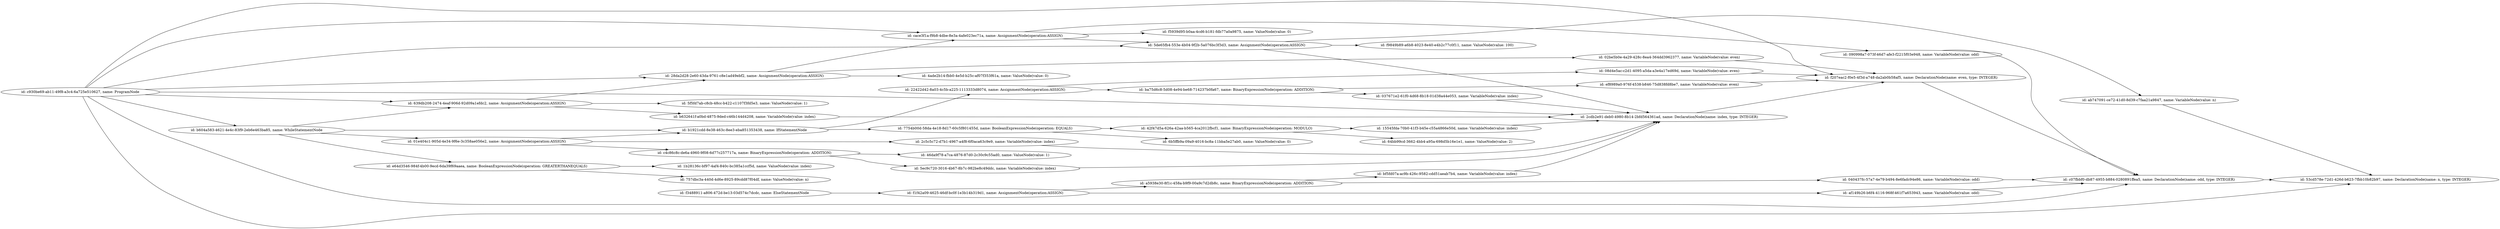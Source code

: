 digraph g {
	rankdir=LR
		"id: 2c5c5c72-d7b1-4967-a4f8-6f0aca63c9e9, name: VariableNode(value: index)" -> "id: 2cdb2e91-deb0-4980-8b14-2bfd564361ad, name: DeclarationNode(name: index, type: INTEGER)"
		"id: 090998a7-073f-46d7-afe3-f2215f03e948, name: VariableNode(value: odd)" -> "id: c07fbbf0-db87-4955-b884-0280891ffea5, name: DeclarationNode(name: odd, type: INTEGER)"
		"id: b632641f-a0bd-4875-9ded-c46b144d4208, name: VariableNode(value: index)" -> "id: 2cdb2e91-deb0-4980-8b14-2bfd564361ad, name: DeclarationNode(name: index, type: INTEGER)"
		"id: ba75d6c8-5d08-4e94-be68-714237b0fa67, name: BinaryExpressionNode(operation: ADDITION)" -> "id: 037671e2-61f0-4d68-8b18-01d38a44e053, name: VariableNode(value: index)"
		"id: ba75d6c8-5d08-4e94-be68-714237b0fa67, name: BinaryExpressionNode(operation: ADDITION)" -> "id: ef8989a0-976f-4538-b846-75d838fd8be7, name: VariableNode(value: even)"
		"id: 5de65fb4-553e-4b04-9f2b-5a076bc3f3d3, name: AssignmentNode(operation:ASSIGN)" -> "id: f9849b89-a6b8-4023-8e40-e4b2c77c0f11, name: ValueNode(value: 100)"
		"id: 5de65fb4-553e-4b04-9f2b-5a076bc3f3d3, name: AssignmentNode(operation:ASSIGN)" -> "id: ab747091-ce72-41d0-8d39-c7faa21a9847, name: VariableNode(value: n)"
		"id: 5de65fb4-553e-4b04-9f2b-5a076bc3f3d3, name: AssignmentNode(operation:ASSIGN)" -> "id: 2cdb2e91-deb0-4980-8b14-2bfd564361ad, name: DeclarationNode(name: index, type: INTEGER)"
		"id: f1f42a09-4625-46df-bc0f-1e3b14b319d1, name: AssignmentNode(operation:ASSIGN)" -> "id: af149b26-b6f4-4116-968f-461f7a653943, name: VariableNode(value: odd)"
		"id: f1f42a09-4625-46df-bc0f-1e3b14b319d1, name: AssignmentNode(operation:ASSIGN)" -> "id: a5938e30-8f1c-458a-b9f9-00a9c7d2db8c, name: BinaryExpressionNode(operation: ADDITION)"
		"id: bf5fd07a-ac9b-426c-9582-cdd51aeab7b4, name: VariableNode(value: index)" -> "id: 2cdb2e91-deb0-4980-8b14-2bfd564361ad, name: DeclarationNode(name: index, type: INTEGER)"
		"id: 01e404c1-905d-4e34-9f6e-3c358ae056e2, name: AssignmentNode(operation:ASSIGN)" -> "id: 2c5c5c72-d7b1-4967-a4f8-6f0aca63c9e9, name: VariableNode(value: index)"
		"id: 01e404c1-905d-4e34-9f6e-3c358ae056e2, name: AssignmentNode(operation:ASSIGN)" -> "id: b1921cdd-8e38-463c-8ee3-eba851353438, name: IfStatementNode"
		"id: 01e404c1-905d-4e34-9f6e-3c358ae056e2, name: AssignmentNode(operation:ASSIGN)" -> "id: c4c86c8c-de6a-4960-9f08-6d77c257717a, name: BinaryExpressionNode(operation: ADDITION)"
		"id: a5938e30-8f1c-458a-b9f9-00a9c7d2db8c, name: BinaryExpressionNode(operation: ADDITION)" -> "id: bf5fd07a-ac9b-426c-9582-cdd51aeab7b4, name: VariableNode(value: index)"
		"id: a5938e30-8f1c-458a-b9f9-00a9c7d2db8c, name: BinaryExpressionNode(operation: ADDITION)" -> "id: 040437fc-57a7-4e79-b494-8e6fadc94e86, name: VariableNode(value: odd)"
		"id: c930be69-ab11-49f8-a3c4-6a725e510627, name: ProgramNode" -> "id: 53cd578e-72d1-426d-b623-7fbb10b82b97, name: DeclarationNode(name: n, type: INTEGER)"
		"id: c930be69-ab11-49f8-a3c4-6a725e510627, name: ProgramNode" -> "id: c07fbbf0-db87-4955-b884-0280891ffea5, name: DeclarationNode(name: odd, type: INTEGER)"
		"id: c930be69-ab11-49f8-a3c4-6a725e510627, name: ProgramNode" -> "id: f207eac2-f0e5-4f3d-a748-da2ab0b58af5, name: DeclarationNode(name: even, type: INTEGER)"
		"id: c930be69-ab11-49f8-a3c4-6a725e510627, name: ProgramNode" -> "id: 28da2d28-2e60-43da-9761-c8e1ad49ebf2, name: AssignmentNode(operation:ASSIGN)"
		"id: c930be69-ab11-49f8-a3c4-6a725e510627, name: ProgramNode" -> "id: 5de65fb4-553e-4b04-9f2b-5a076bc3f3d3, name: AssignmentNode(operation:ASSIGN)"
		"id: c930be69-ab11-49f8-a3c4-6a725e510627, name: ProgramNode" -> "id: cace3f1a-f9b8-4dbe-8e3a-4afe023ec71a, name: AssignmentNode(operation:ASSIGN)"
		"id: c930be69-ab11-49f8-a3c4-6a725e510627, name: ProgramNode" -> "id: b604a583-4621-4e4c-83f9-2eb6e463ba85, name: WhileStatementNode"
		"id: c930be69-ab11-49f8-a3c4-6a725e510627, name: ProgramNode" -> "id: 2cdb2e91-deb0-4980-8b14-2bfd564361ad, name: DeclarationNode(name: index, type: INTEGER)"
		"id: c930be69-ab11-49f8-a3c4-6a725e510627, name: ProgramNode" -> "id: 639db208-2474-4eaf-906d-92d09a1efdc2, name: AssignmentNode(operation:ASSIGN)"
		"id: c07fbbf0-db87-4955-b884-0280891ffea5, name: DeclarationNode(name: odd, type: INTEGER)" -> "id: 53cd578e-72d1-426d-b623-7fbb10b82b97, name: DeclarationNode(name: n, type: INTEGER)"
		"id: f3488911-a806-472d-be13-03d574c7dcdc, name: ElseStatementNode" -> "id: f1f42a09-4625-46df-bc0f-1e3b14b319d1, name: AssignmentNode(operation:ASSIGN)"
		"id: f207eac2-f0e5-4f3d-a748-da2ab0b58af5, name: DeclarationNode(name: even, type: INTEGER)" -> "id: c07fbbf0-db87-4955-b884-0280891ffea5, name: DeclarationNode(name: odd, type: INTEGER)"
		"id: b1921cdd-8e38-463c-8ee3-eba851353438, name: IfStatementNode" -> "id: 22422d42-8a03-4c5b-a225-1113333d8074, name: AssignmentNode(operation:ASSIGN)"
		"id: b1921cdd-8e38-463c-8ee3-eba851353438, name: IfStatementNode" -> "id: 7754b00d-58da-4e18-8d17-60c5f801455d, name: BooleanExpressionNode(operation: EQUALS)"
		"id: af149b26-b6f4-4116-968f-461f7a653943, name: VariableNode(value: odd)" -> "id: c07fbbf0-db87-4955-b884-0280891ffea5, name: DeclarationNode(name: odd, type: INTEGER)"
		"id: 7754b00d-58da-4e18-8d17-60c5f801455d, name: BooleanExpressionNode(operation: EQUALS)" -> "id: 6b5ffb9a-09a9-4016-bc8a-11bba5e27ab0, name: ValueNode(value: 0)"
		"id: 7754b00d-58da-4e18-8d17-60c5f801455d, name: BooleanExpressionNode(operation: EQUALS)" -> "id: 42f47d5a-626a-42aa-b565-4ca2012fbcf1, name: BinaryExpressionNode(operation: MODULO)"
		"id: e64d3546-984f-4b00-9ecd-6da39f69aaea, name: BooleanExpressionNode(operation: GREATERTHANEQUALS)" -> "id: 757dbc3a-440d-4d6e-8925-89cdd87f04df, name: ValueNode(value: n)"
		"id: e64d3546-984f-4b00-9ecd-6da39f69aaea, name: BooleanExpressionNode(operation: GREATERTHANEQUALS)" -> "id: 1b28136c-bf97-4af4-840c-bc385a1ccf5d, name: ValueNode(value: index)"
		"id: 037671e2-61f0-4d68-8b18-01d38a44e053, name: VariableNode(value: index)" -> "id: 2cdb2e91-deb0-4980-8b14-2bfd564361ad, name: DeclarationNode(name: index, type: INTEGER)"
		"id: 02be5b0e-4a29-428c-8ea4-364dd3962377, name: VariableNode(value: even)" -> "id: f207eac2-f0e5-4f3d-a748-da2ab0b58af5, name: DeclarationNode(name: even, type: INTEGER)"
		"id: 08d4e5ac-c2d1-4095-a5da-a3e4a17ed69d, name: VariableNode(value: even)" -> "id: f207eac2-f0e5-4f3d-a748-da2ab0b58af5, name: DeclarationNode(name: even, type: INTEGER)"
		"id: ab747091-ce72-41d0-8d39-c7faa21a9847, name: VariableNode(value: n)" -> "id: 53cd578e-72d1-426d-b623-7fbb10b82b97, name: DeclarationNode(name: n, type: INTEGER)"
		"id: b604a583-4621-4e4c-83f9-2eb6e463ba85, name: WhileStatementNode" -> "id: b1921cdd-8e38-463c-8ee3-eba851353438, name: IfStatementNode"
		"id: b604a583-4621-4e4c-83f9-2eb6e463ba85, name: WhileStatementNode" -> "id: 01e404c1-905d-4e34-9f6e-3c358ae056e2, name: AssignmentNode(operation:ASSIGN)"
		"id: b604a583-4621-4e4c-83f9-2eb6e463ba85, name: WhileStatementNode" -> "id: 639db208-2474-4eaf-906d-92d09a1efdc2, name: AssignmentNode(operation:ASSIGN)"
		"id: b604a583-4621-4e4c-83f9-2eb6e463ba85, name: WhileStatementNode" -> "id: e64d3546-984f-4b00-9ecd-6da39f69aaea, name: BooleanExpressionNode(operation: GREATERTHANEQUALS)"
		"id: 15545fda-70b0-41f3-b45e-c55a4866e50d, name: VariableNode(value: index)" -> "id: 2cdb2e91-deb0-4980-8b14-2bfd564361ad, name: DeclarationNode(name: index, type: INTEGER)"
		"id: 2cdb2e91-deb0-4980-8b14-2bfd564361ad, name: DeclarationNode(name: index, type: INTEGER)" -> "id: f207eac2-f0e5-4f3d-a748-da2ab0b58af5, name: DeclarationNode(name: even, type: INTEGER)"
		"id: 42f47d5a-626a-42aa-b565-4ca2012fbcf1, name: BinaryExpressionNode(operation: MODULO)" -> "id: 64bb99cd-3662-4bb4-a95a-698d5b16e1e1, name: ValueNode(value: 2)"
		"id: 42f47d5a-626a-42aa-b565-4ca2012fbcf1, name: BinaryExpressionNode(operation: MODULO)" -> "id: 15545fda-70b0-41f3-b45e-c55a4866e50d, name: VariableNode(value: index)"
		"id: 5ec9c720-3016-4b67-8b7c-982be8c49ddc, name: VariableNode(value: index)" -> "id: 2cdb2e91-deb0-4980-8b14-2bfd564361ad, name: DeclarationNode(name: index, type: INTEGER)"
		"id: c4c86c8c-de6a-4960-9f08-6d77c257717a, name: BinaryExpressionNode(operation: ADDITION)" -> "id: 46da9f78-a7ca-4876-87d0-2c30c9c55ad0, name: ValueNode(value: 1)"
		"id: c4c86c8c-de6a-4960-9f08-6d77c257717a, name: BinaryExpressionNode(operation: ADDITION)" -> "id: 5ec9c720-3016-4b67-8b7c-982be8c49ddc, name: VariableNode(value: index)"
		"id: 22422d42-8a03-4c5b-a225-1113333d8074, name: AssignmentNode(operation:ASSIGN)" -> "id: 08d4e5ac-c2d1-4095-a5da-a3e4a17ed69d, name: VariableNode(value: even)"
		"id: 22422d42-8a03-4c5b-a225-1113333d8074, name: AssignmentNode(operation:ASSIGN)" -> "id: ba75d6c8-5d08-4e94-be68-714237b0fa67, name: BinaryExpressionNode(operation: ADDITION)"
		"id: 28da2d28-2e60-43da-9761-c8e1ad49ebf2, name: AssignmentNode(operation:ASSIGN)" -> "id: 02be5b0e-4a29-428c-8ea4-364dd3962377, name: VariableNode(value: even)"
		"id: 28da2d28-2e60-43da-9761-c8e1ad49ebf2, name: AssignmentNode(operation:ASSIGN)" -> "id: cace3f1a-f9b8-4dbe-8e3a-4afe023ec71a, name: AssignmentNode(operation:ASSIGN)"
		"id: 28da2d28-2e60-43da-9761-c8e1ad49ebf2, name: AssignmentNode(operation:ASSIGN)" -> "id: 4ade2b14-fbb0-4e5d-b25c-af07f353f61a, name: ValueNode(value: 0)"
		"id: ef8989a0-976f-4538-b846-75d838fd8be7, name: VariableNode(value: even)" -> "id: f207eac2-f0e5-4f3d-a748-da2ab0b58af5, name: DeclarationNode(name: even, type: INTEGER)"
		"id: cace3f1a-f9b8-4dbe-8e3a-4afe023ec71a, name: AssignmentNode(operation:ASSIGN)" -> "id: 090998a7-073f-46d7-afe3-f2215f03e948, name: VariableNode(value: odd)"
		"id: cace3f1a-f9b8-4dbe-8e3a-4afe023ec71a, name: AssignmentNode(operation:ASSIGN)" -> "id: 5de65fb4-553e-4b04-9f2b-5a076bc3f3d3, name: AssignmentNode(operation:ASSIGN)"
		"id: cace3f1a-f9b8-4dbe-8e3a-4afe023ec71a, name: AssignmentNode(operation:ASSIGN)" -> "id: f5939d95-b0aa-4cd6-b181-fdb77a0a9875, name: ValueNode(value: 0)"
		"id: 040437fc-57a7-4e79-b494-8e6fadc94e86, name: VariableNode(value: odd)" -> "id: c07fbbf0-db87-4955-b884-0280891ffea5, name: DeclarationNode(name: odd, type: INTEGER)"
		"id: 639db208-2474-4eaf-906d-92d09a1efdc2, name: AssignmentNode(operation:ASSIGN)" -> "id: 5f5fd7ab-c8cb-48cc-b422-c1107f3fd5e3, name: ValueNode(value: 1)"
		"id: 639db208-2474-4eaf-906d-92d09a1efdc2, name: AssignmentNode(operation:ASSIGN)" -> "id: 28da2d28-2e60-43da-9761-c8e1ad49ebf2, name: AssignmentNode(operation:ASSIGN)"
		"id: 639db208-2474-4eaf-906d-92d09a1efdc2, name: AssignmentNode(operation:ASSIGN)" -> "id: b632641f-a0bd-4875-9ded-c46b144d4208, name: VariableNode(value: index)"
}